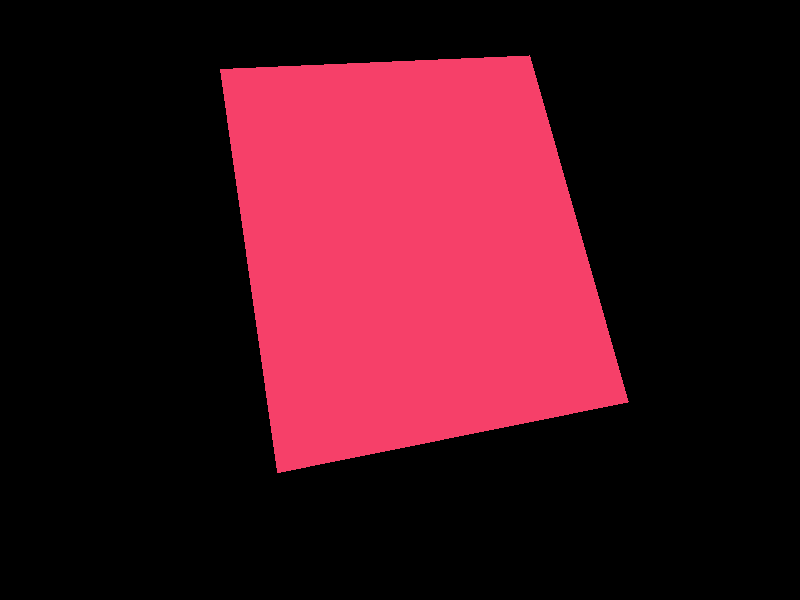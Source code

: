 #version 3.7;
global_settings {
  assumed_gamma 1.0
}
#include "colors.inc"

#include "stones.inc"

camera
{
  location <0, 0, 0.1>
  look_at <0.025, 0.025, 0>
  sky <1, 0, 1>
}

light_source
{
  <0, 0, 0.1>
  color White
}

box
{
  <0, 0, 0>, <0.07, 0.06, 0.005>
  pigment
  {
    color <0.925490196078, 0.0509803921569, 0.141176470588, 0.85>
  }
  matrix < 1., 0., 0., 0., 1., 0., 0., 0., 1., 0., 0., 0. >
}

box
{
  <0.0064, 0.005, 0.004>, <0.0564, 0.0058, 0.0041>
  pigment
  {
    color <0, 0, 0.5, 1>
  }
  matrix < 1., 0., 0., 0., 1., 0., 0., 0., 1., 0., 0., 0. >
}

box
{
  <0.0064, 0.007, 0.004>, <0.0564, 0.0078, 0.0041>
  pigment
  {
    color <0, 0, 0.5, 1>
  }
  matrix < 1., 0., 0., 0., 1., 0., 0., 0., 1., 0., 0., 0. >
}

box
{
  <0.0064, 0.009, 0.004>, <0.0564, 0.0098, 0.0041>
  pigment
  {
    color <0, 0, 0.5, 1>
  }
  matrix < 1., 0., 0., 0., 1., 0., 0., 0., 1., 0., 0., 0. >
}

box
{
  <0.0064, 0.011, 0.004>, <0.0564, 0.0118, 0.0041>
  pigment
  {
    color <0, 0, 0.5, 1>
  }
  matrix < 1., 0., 0., 0., 1., 0., 0., 0., 1., 0., 0., 0. >
}

box
{
  <0.0064, 0.013, 0.004>, <0.0564, 0.0138, 0.0041>
  pigment
  {
    color <0, 0, 0.5, 1>
  }
  matrix < 1., 0., 0., 0., 1., 0., 0., 0., 1., 0., 0., 0. >
}

box
{
  <0.0064, 0.015, 0.004>, <0.0564, 0.0158, 0.0041>
  pigment
  {
    color <0, 0, 0.5, 1>
  }
  matrix < 1., 0., 0., 0., 1., 0., 0., 0., 1., 0., 0., 0. >
}

box
{
  <0.0064, 0.017, 0.004>, <0.0564, 0.0178, 0.0041>
  pigment
  {
    color <0, 0, 0.5, 1>
  }
  matrix < 1., 0., 0., 0., 1., 0., 0., 0., 1., 0., 0., 0. >
}

box
{
  <0.0064, 0.019, 0.004>, <0.0564, 0.0198, 0.0041>
  pigment
  {
    color <0, 0, 0.5, 1>
  }
  matrix < 1., 0., 0., 0., 1., 0., 0., 0., 1., 0., 0., 0. >
}

box
{
  <0.0064, 0.021, 0.004>, <0.0564, 0.0218, 0.0041>
  pigment
  {
    color <0, 0, 0.5, 1>
  }
  matrix < 1., 0., 0., 0., 1., 0., 0., 0., 1., 0., 0., 0. >
}

box
{
  <0.0064, 0.023, 0.004>, <0.0564, 0.0238, 0.0041>
  pigment
  {
    color <0, 0, 0.5, 1>
  }
  matrix < 1., 0., 0., 0., 1., 0., 0., 0., 1., 0., 0., 0. >
}

box
{
  <0.0064, 0.025, 0.004>, <0.0564, 0.0258, 0.0041>
  pigment
  {
    color <0, 0, 0.5, 1>
  }
  matrix < 1., 0., 0., 0., 1., 0., 0., 0., 1., 0., 0., 0. >
}

box
{
  <0.0064, 0.027, 0.004>, <0.0564, 0.0278, 0.0041>
  pigment
  {
    color <0, 0, 0.5, 1>
  }
  matrix < 1., 0., 0., 0., 1., 0., 0., 0., 1., 0., 0., 0. >
}

box
{
  <0.0064, 0.029, 0.004>, <0.0564, 0.0298, 0.0041>
  pigment
  {
    color <0, 0, 0.5, 1>
  }
  matrix < 1., 0., 0., 0., 1., 0., 0., 0., 1., 0., 0., 0. >
}

box
{
  <0.0064, 0.031, 0.004>, <0.0564, 0.0318, 0.0041>
  pigment
  {
    color <0, 0, 0.5, 1>
  }
  matrix < 1., 0., 0., 0., 1., 0., 0., 0., 1., 0., 0., 0. >
}

box
{
  <0.0064, 0.033, 0.004>, <0.0564, 0.0338, 0.0041>
  pigment
  {
    color <0, 0, 0.5, 1>
  }
  matrix < 1., 0., 0., 0., 1., 0., 0., 0., 1., 0., 0., 0. >
}

box
{
  <0.0064, 0.035, 0.004>, <0.0564, 0.0358, 0.0041>
  pigment
  {
    color <0, 0, 0.5, 1>
  }
  matrix < 1., 0., 0., 0., 1., 0., 0., 0., 1., 0., 0., 0. >
}

box
{
  <0.0064, 0.037, 0.004>, <0.0564, 0.0378, 0.0041>
  pigment
  {
    color <0, 0, 0.5, 1>
  }
  matrix < 1., 0., 0., 0., 1., 0., 0., 0., 1., 0., 0., 0. >
}

box
{
  <0.0064, 0.039, 0.004>, <0.0564, 0.0398, 0.0041>
  pigment
  {
    color <0, 0, 0.5, 1>
  }
  matrix < 1., 0., 0., 0., 1., 0., 0., 0., 1., 0., 0., 0. >
}

box
{
  <0.0064, 0.041, 0.004>, <0.0564, 0.0418, 0.0041>
  pigment
  {
    color <0, 0, 0.5, 1>
  }
  matrix < 1., 0., 0., 0., 1., 0., 0., 0., 1., 0., 0., 0. >
}

box
{
  <0.0064, 0.043, 0.004>, <0.0564, 0.0438, 0.0041>
  pigment
  {
    color <0, 0, 0.5, 1>
  }
  matrix < 1., 0., 0., 0., 1., 0., 0., 0., 1., 0., 0., 0. >
}

box
{
  <0.0064, 0.045, 0.004>, <0.0564, 0.0458, 0.0041>
  pigment
  {
    color <0, 0, 0.5, 1>
  }
  matrix < 1., 0., 0., 0., 1., 0., 0., 0., 1., 0., 0., 0. >
}

box
{
  <0.0064, 0.047, 0.004>, <0.0564, 0.0478, 0.0041>
  pigment
  {
    color <0, 0, 0.5, 1>
  }
  matrix < 1., 0., 0., 0., 1., 0., 0., 0., 1., 0., 0., 0. >
}

box
{
  <0.0064, 0.049, 0.004>, <0.0564, 0.0498, 0.0041>
  pigment
  {
    color <0, 0, 0.5, 1>
  }
  matrix < 1., 0., 0., 0., 1., 0., 0., 0., 1., 0., 0., 0. >
}

box
{
  <0.0064, 0.051, 0.004>, <0.0564, 0.0518, 0.0041>
  pigment
  {
    color <0, 0, 0.5, 1>
  }
  matrix < 1., 0., 0., 0., 1., 0., 0., 0., 1., 0., 0., 0. >
}

box
{
  <0.0064, 0.053, 0.004>, <0.0564, 0.0538, 0.0041>
  pigment
  {
    color <0, 0, 0.5, 1>
  }
  matrix < 1., 0., 0., 0., 1., 0., 0., 0., 1., 0., 0., 0. >
}

